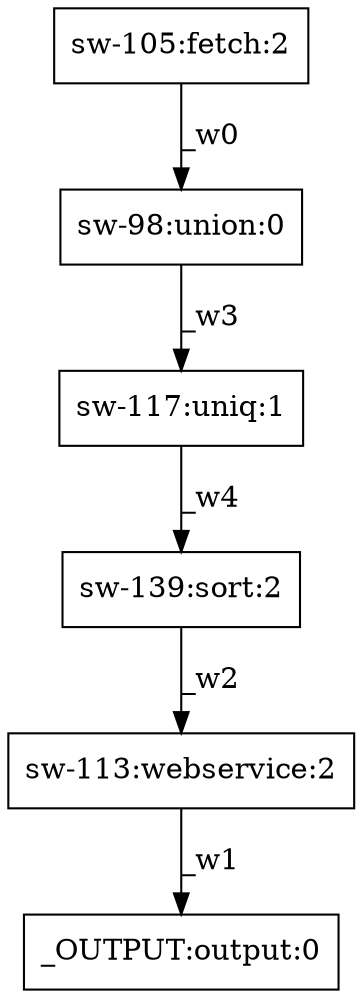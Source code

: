 digraph test1 { node [shape=box] "_OUTPUT" [label="_OUTPUT:output:0"];"sw-117" [label="sw-117:uniq:1"];"sw-98" [label="sw-98:union:0"];"sw-113" [label="sw-113:webservice:2"];"sw-139" [label="sw-139:sort:2"];"sw-105" [label="sw-105:fetch:2"];"sw-105" -> "sw-98" [label="_w0"];"sw-113" -> "_OUTPUT" [label="_w1"];"sw-139" -> "sw-113" [label="_w2"];"sw-98" -> "sw-117" [label="_w3"];"sw-117" -> "sw-139" [label="_w4"];}